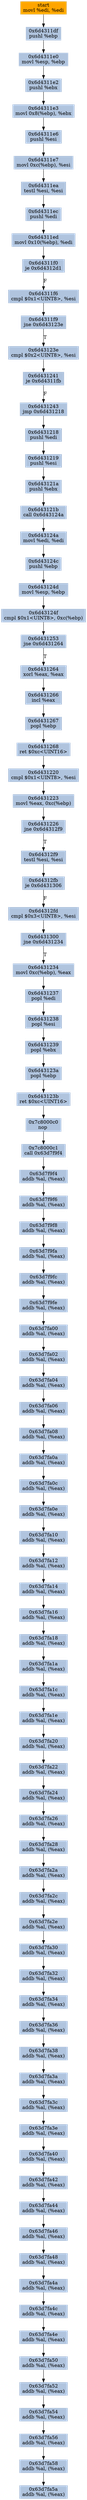 digraph G {
node[shape=rectangle,style=filled,fillcolor=lightsteelblue,color=lightsteelblue]
bgcolor="transparent"
a0x6d4311ddmovl_edi_edi[label="start\nmovl %edi, %edi",color="lightgrey",fillcolor="orange"];
a0x6d4311dfpushl_ebp[label="0x6d4311df\npushl %ebp"];
a0x6d4311e0movl_esp_ebp[label="0x6d4311e0\nmovl %esp, %ebp"];
a0x6d4311e2pushl_ebx[label="0x6d4311e2\npushl %ebx"];
a0x6d4311e3movl_0x8ebp__ebx[label="0x6d4311e3\nmovl 0x8(%ebp), %ebx"];
a0x6d4311e6pushl_esi[label="0x6d4311e6\npushl %esi"];
a0x6d4311e7movl_0xcebp__esi[label="0x6d4311e7\nmovl 0xc(%ebp), %esi"];
a0x6d4311eatestl_esi_esi[label="0x6d4311ea\ntestl %esi, %esi"];
a0x6d4311ecpushl_edi[label="0x6d4311ec\npushl %edi"];
a0x6d4311edmovl_0x10ebp__edi[label="0x6d4311ed\nmovl 0x10(%ebp), %edi"];
a0x6d4311f0je_0x6d4312d1[label="0x6d4311f0\nje 0x6d4312d1"];
a0x6d4311f6cmpl_0x1UINT8_esi[label="0x6d4311f6\ncmpl $0x1<UINT8>, %esi"];
a0x6d4311f9jne_0x6d43123e[label="0x6d4311f9\njne 0x6d43123e"];
a0x6d43123ecmpl_0x2UINT8_esi[label="0x6d43123e\ncmpl $0x2<UINT8>, %esi"];
a0x6d431241je_0x6d4311fb[label="0x6d431241\nje 0x6d4311fb"];
a0x6d431243jmp_0x6d431218[label="0x6d431243\njmp 0x6d431218"];
a0x6d431218pushl_edi[label="0x6d431218\npushl %edi"];
a0x6d431219pushl_esi[label="0x6d431219\npushl %esi"];
a0x6d43121apushl_ebx[label="0x6d43121a\npushl %ebx"];
a0x6d43121bcall_0x6d43124a[label="0x6d43121b\ncall 0x6d43124a"];
a0x6d43124amovl_edi_edi[label="0x6d43124a\nmovl %edi, %edi"];
a0x6d43124cpushl_ebp[label="0x6d43124c\npushl %ebp"];
a0x6d43124dmovl_esp_ebp[label="0x6d43124d\nmovl %esp, %ebp"];
a0x6d43124fcmpl_0x1UINT8_0xcebp_[label="0x6d43124f\ncmpl $0x1<UINT8>, 0xc(%ebp)"];
a0x6d431253jne_0x6d431264[label="0x6d431253\njne 0x6d431264"];
a0x6d431264xorl_eax_eax[label="0x6d431264\nxorl %eax, %eax"];
a0x6d431266incl_eax[label="0x6d431266\nincl %eax"];
a0x6d431267popl_ebp[label="0x6d431267\npopl %ebp"];
a0x6d431268ret_0xcUINT16[label="0x6d431268\nret $0xc<UINT16>"];
a0x6d431220cmpl_0x1UINT8_esi[label="0x6d431220\ncmpl $0x1<UINT8>, %esi"];
a0x6d431223movl_eax_0xcebp_[label="0x6d431223\nmovl %eax, 0xc(%ebp)"];
a0x6d431226jne_0x6d4312f9[label="0x6d431226\njne 0x6d4312f9"];
a0x6d4312f9testl_esi_esi[label="0x6d4312f9\ntestl %esi, %esi"];
a0x6d4312fbje_0x6d431306[label="0x6d4312fb\nje 0x6d431306"];
a0x6d4312fdcmpl_0x3UINT8_esi[label="0x6d4312fd\ncmpl $0x3<UINT8>, %esi"];
a0x6d431300jne_0x6d431234[label="0x6d431300\njne 0x6d431234"];
a0x6d431234movl_0xcebp__eax[label="0x6d431234\nmovl 0xc(%ebp), %eax"];
a0x6d431237popl_edi[label="0x6d431237\npopl %edi"];
a0x6d431238popl_esi[label="0x6d431238\npopl %esi"];
a0x6d431239popl_ebx[label="0x6d431239\npopl %ebx"];
a0x6d43123apopl_ebp[label="0x6d43123a\npopl %ebp"];
a0x6d43123bret_0xcUINT16[label="0x6d43123b\nret $0xc<UINT16>"];
a0x7c8000c0nop_[label="0x7c8000c0\nnop "];
a0x7c8000c1call_0x63d7f9f4[label="0x7c8000c1\ncall 0x63d7f9f4"];
a0x63d7f9f4addb_al_eax_[label="0x63d7f9f4\naddb %al, (%eax)"];
a0x63d7f9f6addb_al_eax_[label="0x63d7f9f6\naddb %al, (%eax)"];
a0x63d7f9f8addb_al_eax_[label="0x63d7f9f8\naddb %al, (%eax)"];
a0x63d7f9faaddb_al_eax_[label="0x63d7f9fa\naddb %al, (%eax)"];
a0x63d7f9fcaddb_al_eax_[label="0x63d7f9fc\naddb %al, (%eax)"];
a0x63d7f9feaddb_al_eax_[label="0x63d7f9fe\naddb %al, (%eax)"];
a0x63d7fa00addb_al_eax_[label="0x63d7fa00\naddb %al, (%eax)"];
a0x63d7fa02addb_al_eax_[label="0x63d7fa02\naddb %al, (%eax)"];
a0x63d7fa04addb_al_eax_[label="0x63d7fa04\naddb %al, (%eax)"];
a0x63d7fa06addb_al_eax_[label="0x63d7fa06\naddb %al, (%eax)"];
a0x63d7fa08addb_al_eax_[label="0x63d7fa08\naddb %al, (%eax)"];
a0x63d7fa0aaddb_al_eax_[label="0x63d7fa0a\naddb %al, (%eax)"];
a0x63d7fa0caddb_al_eax_[label="0x63d7fa0c\naddb %al, (%eax)"];
a0x63d7fa0eaddb_al_eax_[label="0x63d7fa0e\naddb %al, (%eax)"];
a0x63d7fa10addb_al_eax_[label="0x63d7fa10\naddb %al, (%eax)"];
a0x63d7fa12addb_al_eax_[label="0x63d7fa12\naddb %al, (%eax)"];
a0x63d7fa14addb_al_eax_[label="0x63d7fa14\naddb %al, (%eax)"];
a0x63d7fa16addb_al_eax_[label="0x63d7fa16\naddb %al, (%eax)"];
a0x63d7fa18addb_al_eax_[label="0x63d7fa18\naddb %al, (%eax)"];
a0x63d7fa1aaddb_al_eax_[label="0x63d7fa1a\naddb %al, (%eax)"];
a0x63d7fa1caddb_al_eax_[label="0x63d7fa1c\naddb %al, (%eax)"];
a0x63d7fa1eaddb_al_eax_[label="0x63d7fa1e\naddb %al, (%eax)"];
a0x63d7fa20addb_al_eax_[label="0x63d7fa20\naddb %al, (%eax)"];
a0x63d7fa22addb_al_eax_[label="0x63d7fa22\naddb %al, (%eax)"];
a0x63d7fa24addb_al_eax_[label="0x63d7fa24\naddb %al, (%eax)"];
a0x63d7fa26addb_al_eax_[label="0x63d7fa26\naddb %al, (%eax)"];
a0x63d7fa28addb_al_eax_[label="0x63d7fa28\naddb %al, (%eax)"];
a0x63d7fa2aaddb_al_eax_[label="0x63d7fa2a\naddb %al, (%eax)"];
a0x63d7fa2caddb_al_eax_[label="0x63d7fa2c\naddb %al, (%eax)"];
a0x63d7fa2eaddb_al_eax_[label="0x63d7fa2e\naddb %al, (%eax)"];
a0x63d7fa30addb_al_eax_[label="0x63d7fa30\naddb %al, (%eax)"];
a0x63d7fa32addb_al_eax_[label="0x63d7fa32\naddb %al, (%eax)"];
a0x63d7fa34addb_al_eax_[label="0x63d7fa34\naddb %al, (%eax)"];
a0x63d7fa36addb_al_eax_[label="0x63d7fa36\naddb %al, (%eax)"];
a0x63d7fa38addb_al_eax_[label="0x63d7fa38\naddb %al, (%eax)"];
a0x63d7fa3aaddb_al_eax_[label="0x63d7fa3a\naddb %al, (%eax)"];
a0x63d7fa3caddb_al_eax_[label="0x63d7fa3c\naddb %al, (%eax)"];
a0x63d7fa3eaddb_al_eax_[label="0x63d7fa3e\naddb %al, (%eax)"];
a0x63d7fa40addb_al_eax_[label="0x63d7fa40\naddb %al, (%eax)"];
a0x63d7fa42addb_al_eax_[label="0x63d7fa42\naddb %al, (%eax)"];
a0x63d7fa44addb_al_eax_[label="0x63d7fa44\naddb %al, (%eax)"];
a0x63d7fa46addb_al_eax_[label="0x63d7fa46\naddb %al, (%eax)"];
a0x63d7fa48addb_al_eax_[label="0x63d7fa48\naddb %al, (%eax)"];
a0x63d7fa4aaddb_al_eax_[label="0x63d7fa4a\naddb %al, (%eax)"];
a0x63d7fa4caddb_al_eax_[label="0x63d7fa4c\naddb %al, (%eax)"];
a0x63d7fa4eaddb_al_eax_[label="0x63d7fa4e\naddb %al, (%eax)"];
a0x63d7fa50addb_al_eax_[label="0x63d7fa50\naddb %al, (%eax)"];
a0x63d7fa52addb_al_eax_[label="0x63d7fa52\naddb %al, (%eax)"];
a0x63d7fa54addb_al_eax_[label="0x63d7fa54\naddb %al, (%eax)"];
a0x63d7fa56addb_al_eax_[label="0x63d7fa56\naddb %al, (%eax)"];
a0x63d7fa58addb_al_eax_[label="0x63d7fa58\naddb %al, (%eax)"];
a0x63d7fa5aaddb_al_eax_[label="0x63d7fa5a\naddb %al, (%eax)"];
a0x6d4311ddmovl_edi_edi -> a0x6d4311dfpushl_ebp [color="#000000"];
a0x6d4311dfpushl_ebp -> a0x6d4311e0movl_esp_ebp [color="#000000"];
a0x6d4311e0movl_esp_ebp -> a0x6d4311e2pushl_ebx [color="#000000"];
a0x6d4311e2pushl_ebx -> a0x6d4311e3movl_0x8ebp__ebx [color="#000000"];
a0x6d4311e3movl_0x8ebp__ebx -> a0x6d4311e6pushl_esi [color="#000000"];
a0x6d4311e6pushl_esi -> a0x6d4311e7movl_0xcebp__esi [color="#000000"];
a0x6d4311e7movl_0xcebp__esi -> a0x6d4311eatestl_esi_esi [color="#000000"];
a0x6d4311eatestl_esi_esi -> a0x6d4311ecpushl_edi [color="#000000"];
a0x6d4311ecpushl_edi -> a0x6d4311edmovl_0x10ebp__edi [color="#000000"];
a0x6d4311edmovl_0x10ebp__edi -> a0x6d4311f0je_0x6d4312d1 [color="#000000"];
a0x6d4311f0je_0x6d4312d1 -> a0x6d4311f6cmpl_0x1UINT8_esi [color="#000000",label="F"];
a0x6d4311f6cmpl_0x1UINT8_esi -> a0x6d4311f9jne_0x6d43123e [color="#000000"];
a0x6d4311f9jne_0x6d43123e -> a0x6d43123ecmpl_0x2UINT8_esi [color="#000000",label="T"];
a0x6d43123ecmpl_0x2UINT8_esi -> a0x6d431241je_0x6d4311fb [color="#000000"];
a0x6d431241je_0x6d4311fb -> a0x6d431243jmp_0x6d431218 [color="#000000",label="F"];
a0x6d431243jmp_0x6d431218 -> a0x6d431218pushl_edi [color="#000000"];
a0x6d431218pushl_edi -> a0x6d431219pushl_esi [color="#000000"];
a0x6d431219pushl_esi -> a0x6d43121apushl_ebx [color="#000000"];
a0x6d43121apushl_ebx -> a0x6d43121bcall_0x6d43124a [color="#000000"];
a0x6d43121bcall_0x6d43124a -> a0x6d43124amovl_edi_edi [color="#000000"];
a0x6d43124amovl_edi_edi -> a0x6d43124cpushl_ebp [color="#000000"];
a0x6d43124cpushl_ebp -> a0x6d43124dmovl_esp_ebp [color="#000000"];
a0x6d43124dmovl_esp_ebp -> a0x6d43124fcmpl_0x1UINT8_0xcebp_ [color="#000000"];
a0x6d43124fcmpl_0x1UINT8_0xcebp_ -> a0x6d431253jne_0x6d431264 [color="#000000"];
a0x6d431253jne_0x6d431264 -> a0x6d431264xorl_eax_eax [color="#000000",label="T"];
a0x6d431264xorl_eax_eax -> a0x6d431266incl_eax [color="#000000"];
a0x6d431266incl_eax -> a0x6d431267popl_ebp [color="#000000"];
a0x6d431267popl_ebp -> a0x6d431268ret_0xcUINT16 [color="#000000"];
a0x6d431268ret_0xcUINT16 -> a0x6d431220cmpl_0x1UINT8_esi [color="#000000"];
a0x6d431220cmpl_0x1UINT8_esi -> a0x6d431223movl_eax_0xcebp_ [color="#000000"];
a0x6d431223movl_eax_0xcebp_ -> a0x6d431226jne_0x6d4312f9 [color="#000000"];
a0x6d431226jne_0x6d4312f9 -> a0x6d4312f9testl_esi_esi [color="#000000",label="T"];
a0x6d4312f9testl_esi_esi -> a0x6d4312fbje_0x6d431306 [color="#000000"];
a0x6d4312fbje_0x6d431306 -> a0x6d4312fdcmpl_0x3UINT8_esi [color="#000000",label="F"];
a0x6d4312fdcmpl_0x3UINT8_esi -> a0x6d431300jne_0x6d431234 [color="#000000"];
a0x6d431300jne_0x6d431234 -> a0x6d431234movl_0xcebp__eax [color="#000000",label="T"];
a0x6d431234movl_0xcebp__eax -> a0x6d431237popl_edi [color="#000000"];
a0x6d431237popl_edi -> a0x6d431238popl_esi [color="#000000"];
a0x6d431238popl_esi -> a0x6d431239popl_ebx [color="#000000"];
a0x6d431239popl_ebx -> a0x6d43123apopl_ebp [color="#000000"];
a0x6d43123apopl_ebp -> a0x6d43123bret_0xcUINT16 [color="#000000"];
a0x6d43123bret_0xcUINT16 -> a0x7c8000c0nop_ [color="#000000"];
a0x7c8000c0nop_ -> a0x7c8000c1call_0x63d7f9f4 [color="#000000"];
a0x7c8000c1call_0x63d7f9f4 -> a0x63d7f9f4addb_al_eax_ [color="#000000"];
a0x63d7f9f4addb_al_eax_ -> a0x63d7f9f6addb_al_eax_ [color="#000000"];
a0x63d7f9f6addb_al_eax_ -> a0x63d7f9f8addb_al_eax_ [color="#000000"];
a0x63d7f9f8addb_al_eax_ -> a0x63d7f9faaddb_al_eax_ [color="#000000"];
a0x63d7f9faaddb_al_eax_ -> a0x63d7f9fcaddb_al_eax_ [color="#000000"];
a0x63d7f9fcaddb_al_eax_ -> a0x63d7f9feaddb_al_eax_ [color="#000000"];
a0x63d7f9feaddb_al_eax_ -> a0x63d7fa00addb_al_eax_ [color="#000000"];
a0x63d7fa00addb_al_eax_ -> a0x63d7fa02addb_al_eax_ [color="#000000"];
a0x63d7fa02addb_al_eax_ -> a0x63d7fa04addb_al_eax_ [color="#000000"];
a0x63d7fa04addb_al_eax_ -> a0x63d7fa06addb_al_eax_ [color="#000000"];
a0x63d7fa06addb_al_eax_ -> a0x63d7fa08addb_al_eax_ [color="#000000"];
a0x63d7fa08addb_al_eax_ -> a0x63d7fa0aaddb_al_eax_ [color="#000000"];
a0x63d7fa0aaddb_al_eax_ -> a0x63d7fa0caddb_al_eax_ [color="#000000"];
a0x63d7fa0caddb_al_eax_ -> a0x63d7fa0eaddb_al_eax_ [color="#000000"];
a0x63d7fa0eaddb_al_eax_ -> a0x63d7fa10addb_al_eax_ [color="#000000"];
a0x63d7fa10addb_al_eax_ -> a0x63d7fa12addb_al_eax_ [color="#000000"];
a0x63d7fa12addb_al_eax_ -> a0x63d7fa14addb_al_eax_ [color="#000000"];
a0x63d7fa14addb_al_eax_ -> a0x63d7fa16addb_al_eax_ [color="#000000"];
a0x63d7fa16addb_al_eax_ -> a0x63d7fa18addb_al_eax_ [color="#000000"];
a0x63d7fa18addb_al_eax_ -> a0x63d7fa1aaddb_al_eax_ [color="#000000"];
a0x63d7fa1aaddb_al_eax_ -> a0x63d7fa1caddb_al_eax_ [color="#000000"];
a0x63d7fa1caddb_al_eax_ -> a0x63d7fa1eaddb_al_eax_ [color="#000000"];
a0x63d7fa1eaddb_al_eax_ -> a0x63d7fa20addb_al_eax_ [color="#000000"];
a0x63d7fa20addb_al_eax_ -> a0x63d7fa22addb_al_eax_ [color="#000000"];
a0x63d7fa22addb_al_eax_ -> a0x63d7fa24addb_al_eax_ [color="#000000"];
a0x63d7fa24addb_al_eax_ -> a0x63d7fa26addb_al_eax_ [color="#000000"];
a0x63d7fa26addb_al_eax_ -> a0x63d7fa28addb_al_eax_ [color="#000000"];
a0x63d7fa28addb_al_eax_ -> a0x63d7fa2aaddb_al_eax_ [color="#000000"];
a0x63d7fa2aaddb_al_eax_ -> a0x63d7fa2caddb_al_eax_ [color="#000000"];
a0x63d7fa2caddb_al_eax_ -> a0x63d7fa2eaddb_al_eax_ [color="#000000"];
a0x63d7fa2eaddb_al_eax_ -> a0x63d7fa30addb_al_eax_ [color="#000000"];
a0x63d7fa30addb_al_eax_ -> a0x63d7fa32addb_al_eax_ [color="#000000"];
a0x63d7fa32addb_al_eax_ -> a0x63d7fa34addb_al_eax_ [color="#000000"];
a0x63d7fa34addb_al_eax_ -> a0x63d7fa36addb_al_eax_ [color="#000000"];
a0x63d7fa36addb_al_eax_ -> a0x63d7fa38addb_al_eax_ [color="#000000"];
a0x63d7fa38addb_al_eax_ -> a0x63d7fa3aaddb_al_eax_ [color="#000000"];
a0x63d7fa3aaddb_al_eax_ -> a0x63d7fa3caddb_al_eax_ [color="#000000"];
a0x63d7fa3caddb_al_eax_ -> a0x63d7fa3eaddb_al_eax_ [color="#000000"];
a0x63d7fa3eaddb_al_eax_ -> a0x63d7fa40addb_al_eax_ [color="#000000"];
a0x63d7fa40addb_al_eax_ -> a0x63d7fa42addb_al_eax_ [color="#000000"];
a0x63d7fa42addb_al_eax_ -> a0x63d7fa44addb_al_eax_ [color="#000000"];
a0x63d7fa44addb_al_eax_ -> a0x63d7fa46addb_al_eax_ [color="#000000"];
a0x63d7fa46addb_al_eax_ -> a0x63d7fa48addb_al_eax_ [color="#000000"];
a0x63d7fa48addb_al_eax_ -> a0x63d7fa4aaddb_al_eax_ [color="#000000"];
a0x63d7fa4aaddb_al_eax_ -> a0x63d7fa4caddb_al_eax_ [color="#000000"];
a0x63d7fa4caddb_al_eax_ -> a0x63d7fa4eaddb_al_eax_ [color="#000000"];
a0x63d7fa4eaddb_al_eax_ -> a0x63d7fa50addb_al_eax_ [color="#000000"];
a0x63d7fa50addb_al_eax_ -> a0x63d7fa52addb_al_eax_ [color="#000000"];
a0x63d7fa52addb_al_eax_ -> a0x63d7fa54addb_al_eax_ [color="#000000"];
a0x63d7fa54addb_al_eax_ -> a0x63d7fa56addb_al_eax_ [color="#000000"];
a0x63d7fa56addb_al_eax_ -> a0x63d7fa58addb_al_eax_ [color="#000000"];
a0x63d7fa58addb_al_eax_ -> a0x63d7fa5aaddb_al_eax_ [color="#000000"];
}
